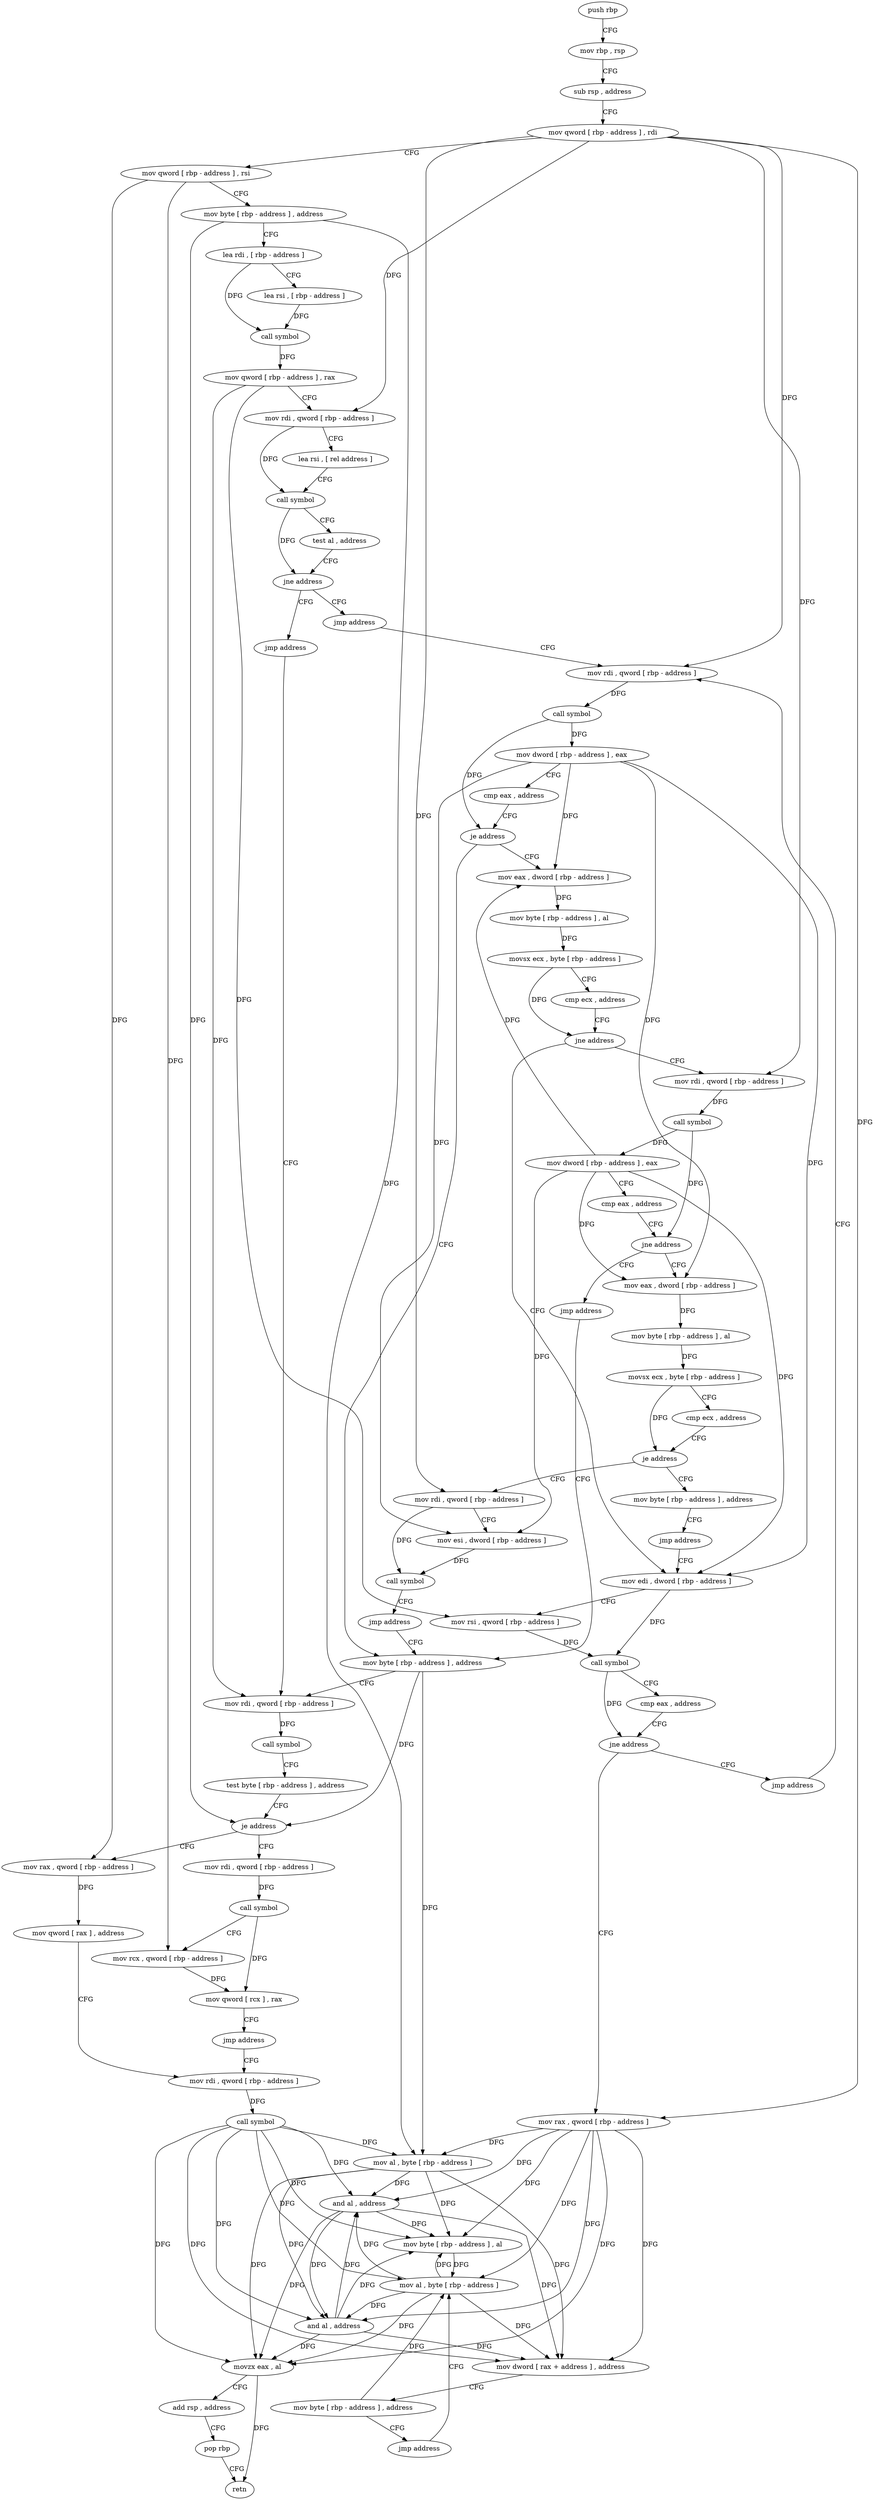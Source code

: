 digraph "func" {
"116960" [label = "push rbp" ]
"116961" [label = "mov rbp , rsp" ]
"116964" [label = "sub rsp , address" ]
"116968" [label = "mov qword [ rbp - address ] , rdi" ]
"116972" [label = "mov qword [ rbp - address ] , rsi" ]
"116976" [label = "mov byte [ rbp - address ] , address" ]
"116980" [label = "lea rdi , [ rbp - address ]" ]
"116984" [label = "lea rsi , [ rbp - address ]" ]
"116988" [label = "call symbol" ]
"116993" [label = "mov qword [ rbp - address ] , rax" ]
"116997" [label = "mov rdi , qword [ rbp - address ]" ]
"117001" [label = "lea rsi , [ rel address ]" ]
"117008" [label = "call symbol" ]
"117013" [label = "test al , address" ]
"117015" [label = "jne address" ]
"117026" [label = "jmp address" ]
"117021" [label = "jmp address" ]
"117031" [label = "mov rdi , qword [ rbp - address ]" ]
"117192" [label = "mov rdi , qword [ rbp - address ]" ]
"117035" [label = "call symbol" ]
"117040" [label = "mov dword [ rbp - address ] , eax" ]
"117043" [label = "cmp eax , address" ]
"117046" [label = "je address" ]
"117188" [label = "mov byte [ rbp - address ] , address" ]
"117052" [label = "mov eax , dword [ rbp - address ]" ]
"117196" [label = "call symbol" ]
"117201" [label = "test byte [ rbp - address ] , address" ]
"117205" [label = "je address" ]
"117232" [label = "mov rax , qword [ rbp - address ]" ]
"117211" [label = "mov rdi , qword [ rbp - address ]" ]
"117055" [label = "mov byte [ rbp - address ] , al" ]
"117058" [label = "movsx ecx , byte [ rbp - address ]" ]
"117062" [label = "cmp ecx , address" ]
"117065" [label = "jne address" ]
"117142" [label = "mov edi , dword [ rbp - address ]" ]
"117071" [label = "mov rdi , qword [ rbp - address ]" ]
"117236" [label = "mov qword [ rax ] , address" ]
"117243" [label = "mov rdi , qword [ rbp - address ]" ]
"117215" [label = "call symbol" ]
"117220" [label = "mov rcx , qword [ rbp - address ]" ]
"117224" [label = "mov qword [ rcx ] , rax" ]
"117227" [label = "jmp address" ]
"117145" [label = "mov rsi , qword [ rbp - address ]" ]
"117149" [label = "call symbol" ]
"117154" [label = "cmp eax , address" ]
"117157" [label = "jne address" ]
"117183" [label = "jmp address" ]
"117163" [label = "mov rax , qword [ rbp - address ]" ]
"117075" [label = "call symbol" ]
"117080" [label = "mov dword [ rbp - address ] , eax" ]
"117083" [label = "cmp eax , address" ]
"117086" [label = "jne address" ]
"117097" [label = "mov eax , dword [ rbp - address ]" ]
"117092" [label = "jmp address" ]
"117247" [label = "call symbol" ]
"117252" [label = "mov al , byte [ rbp - address ]" ]
"117255" [label = "and al , address" ]
"117257" [label = "mov byte [ rbp - address ] , al" ]
"117260" [label = "mov al , byte [ rbp - address ]" ]
"117167" [label = "mov dword [ rax + address ] , address" ]
"117174" [label = "mov byte [ rbp - address ] , address" ]
"117178" [label = "jmp address" ]
"117100" [label = "mov byte [ rbp - address ] , al" ]
"117103" [label = "movsx ecx , byte [ rbp - address ]" ]
"117107" [label = "cmp ecx , address" ]
"117110" [label = "je address" ]
"117133" [label = "mov byte [ rbp - address ] , address" ]
"117116" [label = "mov rdi , qword [ rbp - address ]" ]
"117263" [label = "and al , address" ]
"117265" [label = "movzx eax , al" ]
"117268" [label = "add rsp , address" ]
"117272" [label = "pop rbp" ]
"117273" [label = "retn" ]
"117137" [label = "jmp address" ]
"117120" [label = "mov esi , dword [ rbp - address ]" ]
"117123" [label = "call symbol" ]
"117128" [label = "jmp address" ]
"116960" -> "116961" [ label = "CFG" ]
"116961" -> "116964" [ label = "CFG" ]
"116964" -> "116968" [ label = "CFG" ]
"116968" -> "116972" [ label = "CFG" ]
"116968" -> "116997" [ label = "DFG" ]
"116968" -> "117031" [ label = "DFG" ]
"116968" -> "117071" [ label = "DFG" ]
"116968" -> "117163" [ label = "DFG" ]
"116968" -> "117116" [ label = "DFG" ]
"116972" -> "116976" [ label = "CFG" ]
"116972" -> "117232" [ label = "DFG" ]
"116972" -> "117220" [ label = "DFG" ]
"116976" -> "116980" [ label = "CFG" ]
"116976" -> "117205" [ label = "DFG" ]
"116976" -> "117252" [ label = "DFG" ]
"116980" -> "116984" [ label = "CFG" ]
"116980" -> "116988" [ label = "DFG" ]
"116984" -> "116988" [ label = "DFG" ]
"116988" -> "116993" [ label = "DFG" ]
"116993" -> "116997" [ label = "CFG" ]
"116993" -> "117192" [ label = "DFG" ]
"116993" -> "117145" [ label = "DFG" ]
"116997" -> "117001" [ label = "CFG" ]
"116997" -> "117008" [ label = "DFG" ]
"117001" -> "117008" [ label = "CFG" ]
"117008" -> "117013" [ label = "CFG" ]
"117008" -> "117015" [ label = "DFG" ]
"117013" -> "117015" [ label = "CFG" ]
"117015" -> "117026" [ label = "CFG" ]
"117015" -> "117021" [ label = "CFG" ]
"117026" -> "117031" [ label = "CFG" ]
"117021" -> "117192" [ label = "CFG" ]
"117031" -> "117035" [ label = "DFG" ]
"117192" -> "117196" [ label = "DFG" ]
"117035" -> "117040" [ label = "DFG" ]
"117035" -> "117046" [ label = "DFG" ]
"117040" -> "117043" [ label = "CFG" ]
"117040" -> "117052" [ label = "DFG" ]
"117040" -> "117142" [ label = "DFG" ]
"117040" -> "117097" [ label = "DFG" ]
"117040" -> "117120" [ label = "DFG" ]
"117043" -> "117046" [ label = "CFG" ]
"117046" -> "117188" [ label = "CFG" ]
"117046" -> "117052" [ label = "CFG" ]
"117188" -> "117192" [ label = "CFG" ]
"117188" -> "117205" [ label = "DFG" ]
"117188" -> "117252" [ label = "DFG" ]
"117052" -> "117055" [ label = "DFG" ]
"117196" -> "117201" [ label = "CFG" ]
"117201" -> "117205" [ label = "CFG" ]
"117205" -> "117232" [ label = "CFG" ]
"117205" -> "117211" [ label = "CFG" ]
"117232" -> "117236" [ label = "DFG" ]
"117211" -> "117215" [ label = "DFG" ]
"117055" -> "117058" [ label = "DFG" ]
"117058" -> "117062" [ label = "CFG" ]
"117058" -> "117065" [ label = "DFG" ]
"117062" -> "117065" [ label = "CFG" ]
"117065" -> "117142" [ label = "CFG" ]
"117065" -> "117071" [ label = "CFG" ]
"117142" -> "117145" [ label = "CFG" ]
"117142" -> "117149" [ label = "DFG" ]
"117071" -> "117075" [ label = "DFG" ]
"117236" -> "117243" [ label = "CFG" ]
"117243" -> "117247" [ label = "DFG" ]
"117215" -> "117220" [ label = "CFG" ]
"117215" -> "117224" [ label = "DFG" ]
"117220" -> "117224" [ label = "DFG" ]
"117224" -> "117227" [ label = "CFG" ]
"117227" -> "117243" [ label = "CFG" ]
"117145" -> "117149" [ label = "DFG" ]
"117149" -> "117154" [ label = "CFG" ]
"117149" -> "117157" [ label = "DFG" ]
"117154" -> "117157" [ label = "CFG" ]
"117157" -> "117183" [ label = "CFG" ]
"117157" -> "117163" [ label = "CFG" ]
"117183" -> "117031" [ label = "CFG" ]
"117163" -> "117167" [ label = "DFG" ]
"117163" -> "117255" [ label = "DFG" ]
"117163" -> "117257" [ label = "DFG" ]
"117163" -> "117252" [ label = "DFG" ]
"117163" -> "117260" [ label = "DFG" ]
"117163" -> "117263" [ label = "DFG" ]
"117163" -> "117265" [ label = "DFG" ]
"117075" -> "117080" [ label = "DFG" ]
"117075" -> "117086" [ label = "DFG" ]
"117080" -> "117083" [ label = "CFG" ]
"117080" -> "117052" [ label = "DFG" ]
"117080" -> "117142" [ label = "DFG" ]
"117080" -> "117097" [ label = "DFG" ]
"117080" -> "117120" [ label = "DFG" ]
"117083" -> "117086" [ label = "CFG" ]
"117086" -> "117097" [ label = "CFG" ]
"117086" -> "117092" [ label = "CFG" ]
"117097" -> "117100" [ label = "DFG" ]
"117092" -> "117188" [ label = "CFG" ]
"117247" -> "117252" [ label = "DFG" ]
"117247" -> "117255" [ label = "DFG" ]
"117247" -> "117257" [ label = "DFG" ]
"117247" -> "117167" [ label = "DFG" ]
"117247" -> "117260" [ label = "DFG" ]
"117247" -> "117263" [ label = "DFG" ]
"117247" -> "117265" [ label = "DFG" ]
"117252" -> "117255" [ label = "DFG" ]
"117252" -> "117257" [ label = "DFG" ]
"117252" -> "117167" [ label = "DFG" ]
"117252" -> "117263" [ label = "DFG" ]
"117252" -> "117265" [ label = "DFG" ]
"117255" -> "117257" [ label = "DFG" ]
"117255" -> "117167" [ label = "DFG" ]
"117255" -> "117263" [ label = "DFG" ]
"117255" -> "117265" [ label = "DFG" ]
"117257" -> "117260" [ label = "DFG" ]
"117260" -> "117263" [ label = "DFG" ]
"117260" -> "117255" [ label = "DFG" ]
"117260" -> "117257" [ label = "DFG" ]
"117260" -> "117167" [ label = "DFG" ]
"117260" -> "117265" [ label = "DFG" ]
"117167" -> "117174" [ label = "CFG" ]
"117174" -> "117178" [ label = "CFG" ]
"117174" -> "117260" [ label = "DFG" ]
"117178" -> "117260" [ label = "CFG" ]
"117100" -> "117103" [ label = "DFG" ]
"117103" -> "117107" [ label = "CFG" ]
"117103" -> "117110" [ label = "DFG" ]
"117107" -> "117110" [ label = "CFG" ]
"117110" -> "117133" [ label = "CFG" ]
"117110" -> "117116" [ label = "CFG" ]
"117133" -> "117137" [ label = "CFG" ]
"117116" -> "117120" [ label = "CFG" ]
"117116" -> "117123" [ label = "DFG" ]
"117263" -> "117265" [ label = "DFG" ]
"117263" -> "117255" [ label = "DFG" ]
"117263" -> "117257" [ label = "DFG" ]
"117263" -> "117167" [ label = "DFG" ]
"117265" -> "117268" [ label = "CFG" ]
"117265" -> "117273" [ label = "DFG" ]
"117268" -> "117272" [ label = "CFG" ]
"117272" -> "117273" [ label = "CFG" ]
"117137" -> "117142" [ label = "CFG" ]
"117120" -> "117123" [ label = "DFG" ]
"117123" -> "117128" [ label = "CFG" ]
"117128" -> "117188" [ label = "CFG" ]
}
